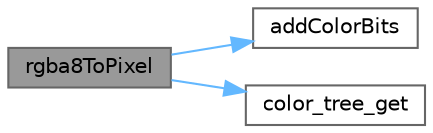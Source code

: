 digraph "rgba8ToPixel"
{
 // LATEX_PDF_SIZE
  bgcolor="transparent";
  edge [fontname=Helvetica,fontsize=10,labelfontname=Helvetica,labelfontsize=10];
  node [fontname=Helvetica,fontsize=10,shape=box,height=0.2,width=0.4];
  rankdir="LR";
  Node1 [id="Node000001",label="rgba8ToPixel",height=0.2,width=0.4,color="gray40", fillcolor="grey60", style="filled", fontcolor="black",tooltip=" "];
  Node1 -> Node2 [id="edge1_Node000001_Node000002",color="steelblue1",style="solid",tooltip=" "];
  Node2 [id="Node000002",label="addColorBits",height=0.2,width=0.4,color="grey40", fillcolor="white", style="filled",URL="$lodepng_8cpp.html#a670570b2c0cb50686a4b891018c6a54b",tooltip=" "];
  Node1 -> Node3 [id="edge2_Node000001_Node000003",color="steelblue1",style="solid",tooltip=" "];
  Node3 [id="Node000003",label="color_tree_get",height=0.2,width=0.4,color="grey40", fillcolor="white", style="filled",URL="$lodepng_8cpp.html#a202cdb563e7857e5a9fde1512902ba64",tooltip=" "];
}

